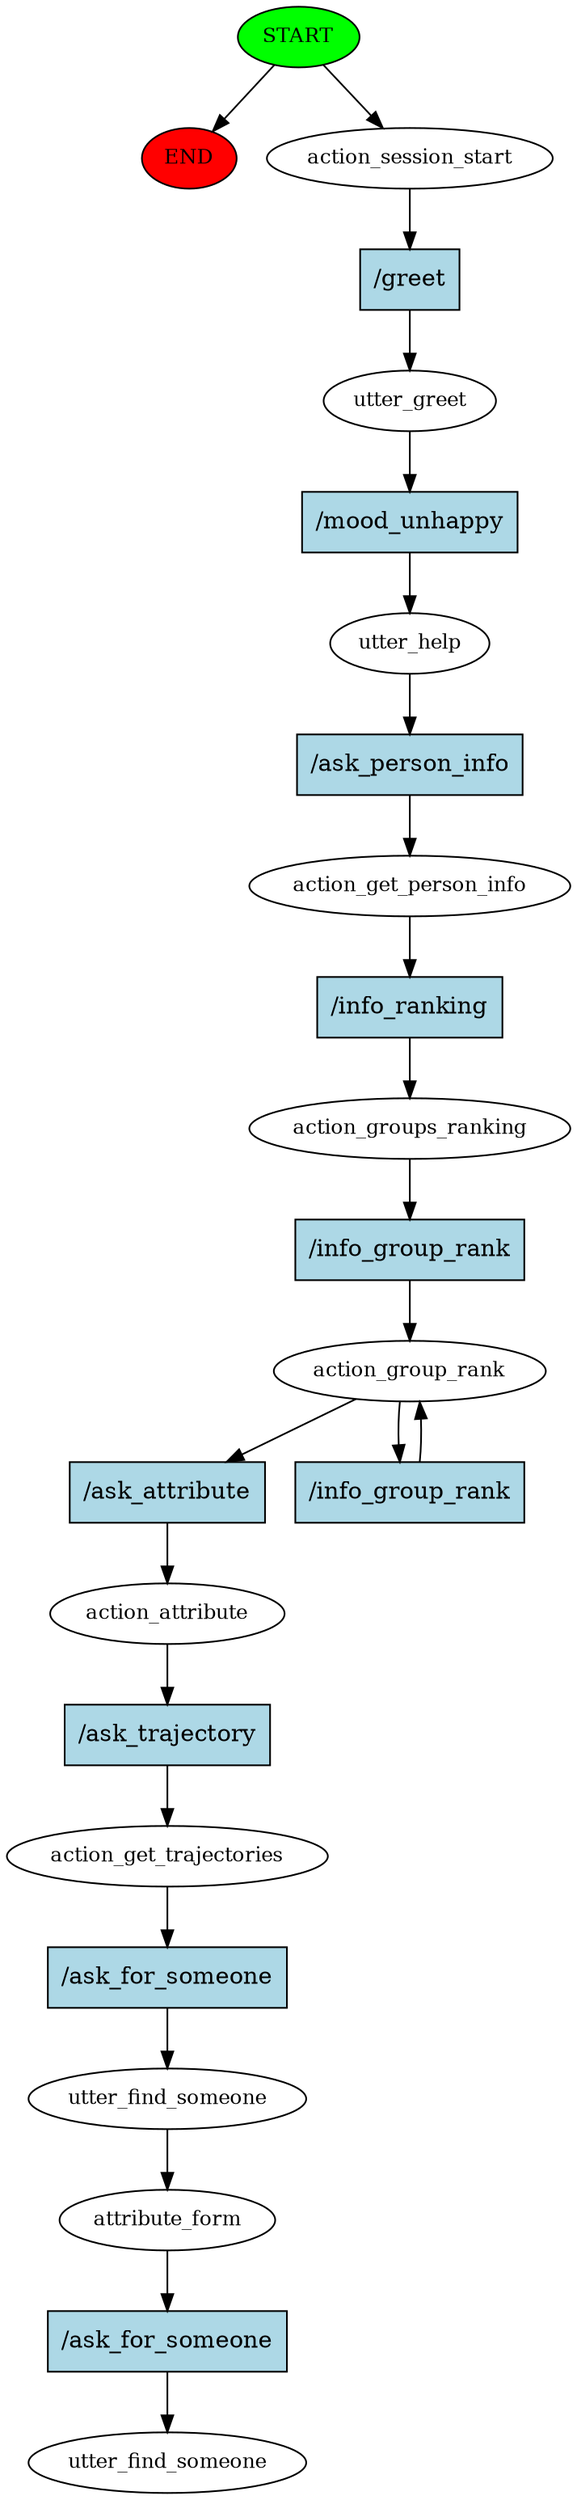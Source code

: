 digraph  {
0 [class="start active", fillcolor=green, fontsize=12, label=START, style=filled];
"-1" [class=end, fillcolor=red, fontsize=12, label=END, style=filled];
1 [class=active, fontsize=12, label=action_session_start];
2 [class=active, fontsize=12, label=utter_greet];
3 [class=active, fontsize=12, label=utter_help];
4 [class=active, fontsize=12, label=action_get_person_info];
5 [class=active, fontsize=12, label=action_groups_ranking];
6 [class=active, fontsize=12, label=action_group_rank];
8 [class=active, fontsize=12, label=action_attribute];
9 [class=active, fontsize=12, label=action_get_trajectories];
10 [class=active, fontsize=12, label=utter_find_someone];
11 [class=active, fontsize=12, label=attribute_form];
12 [class="dashed active", fontsize=12, label=utter_find_someone];
13 [class="intent active", fillcolor=lightblue, label="/greet", shape=rect, style=filled];
14 [class="intent active", fillcolor=lightblue, label="/mood_unhappy", shape=rect, style=filled];
15 [class="intent active", fillcolor=lightblue, label="/ask_person_info", shape=rect, style=filled];
16 [class="intent active", fillcolor=lightblue, label="/info_ranking", shape=rect, style=filled];
17 [class="intent active", fillcolor=lightblue, label="/info_group_rank", shape=rect, style=filled];
18 [class="intent active", fillcolor=lightblue, label="/ask_attribute", shape=rect, style=filled];
19 [class="intent active", fillcolor=lightblue, label="/info_group_rank", shape=rect, style=filled];
20 [class="intent active", fillcolor=lightblue, label="/ask_trajectory", shape=rect, style=filled];
21 [class="intent active", fillcolor=lightblue, label="/ask_for_someone", shape=rect, style=filled];
22 [class="intent active", fillcolor=lightblue, label="/ask_for_someone", shape=rect, style=filled];
0 -> "-1"  [class="", key=NONE, label=""];
0 -> 1  [class=active, key=NONE, label=""];
1 -> 13  [class=active, key=0];
2 -> 14  [class=active, key=0];
3 -> 15  [class=active, key=0];
4 -> 16  [class=active, key=0];
5 -> 17  [class=active, key=0];
6 -> 18  [class=active, key=0];
6 -> 19  [class=active, key=0];
8 -> 20  [class=active, key=0];
9 -> 21  [class=active, key=0];
10 -> 11  [class=active, key=NONE, label=""];
11 -> 22  [class=active, key=0];
13 -> 2  [class=active, key=0];
14 -> 3  [class=active, key=0];
15 -> 4  [class=active, key=0];
16 -> 5  [class=active, key=0];
17 -> 6  [class=active, key=0];
18 -> 8  [class=active, key=0];
19 -> 6  [class=active, key=0];
20 -> 9  [class=active, key=0];
21 -> 10  [class=active, key=0];
22 -> 12  [class=active, key=0];
}
